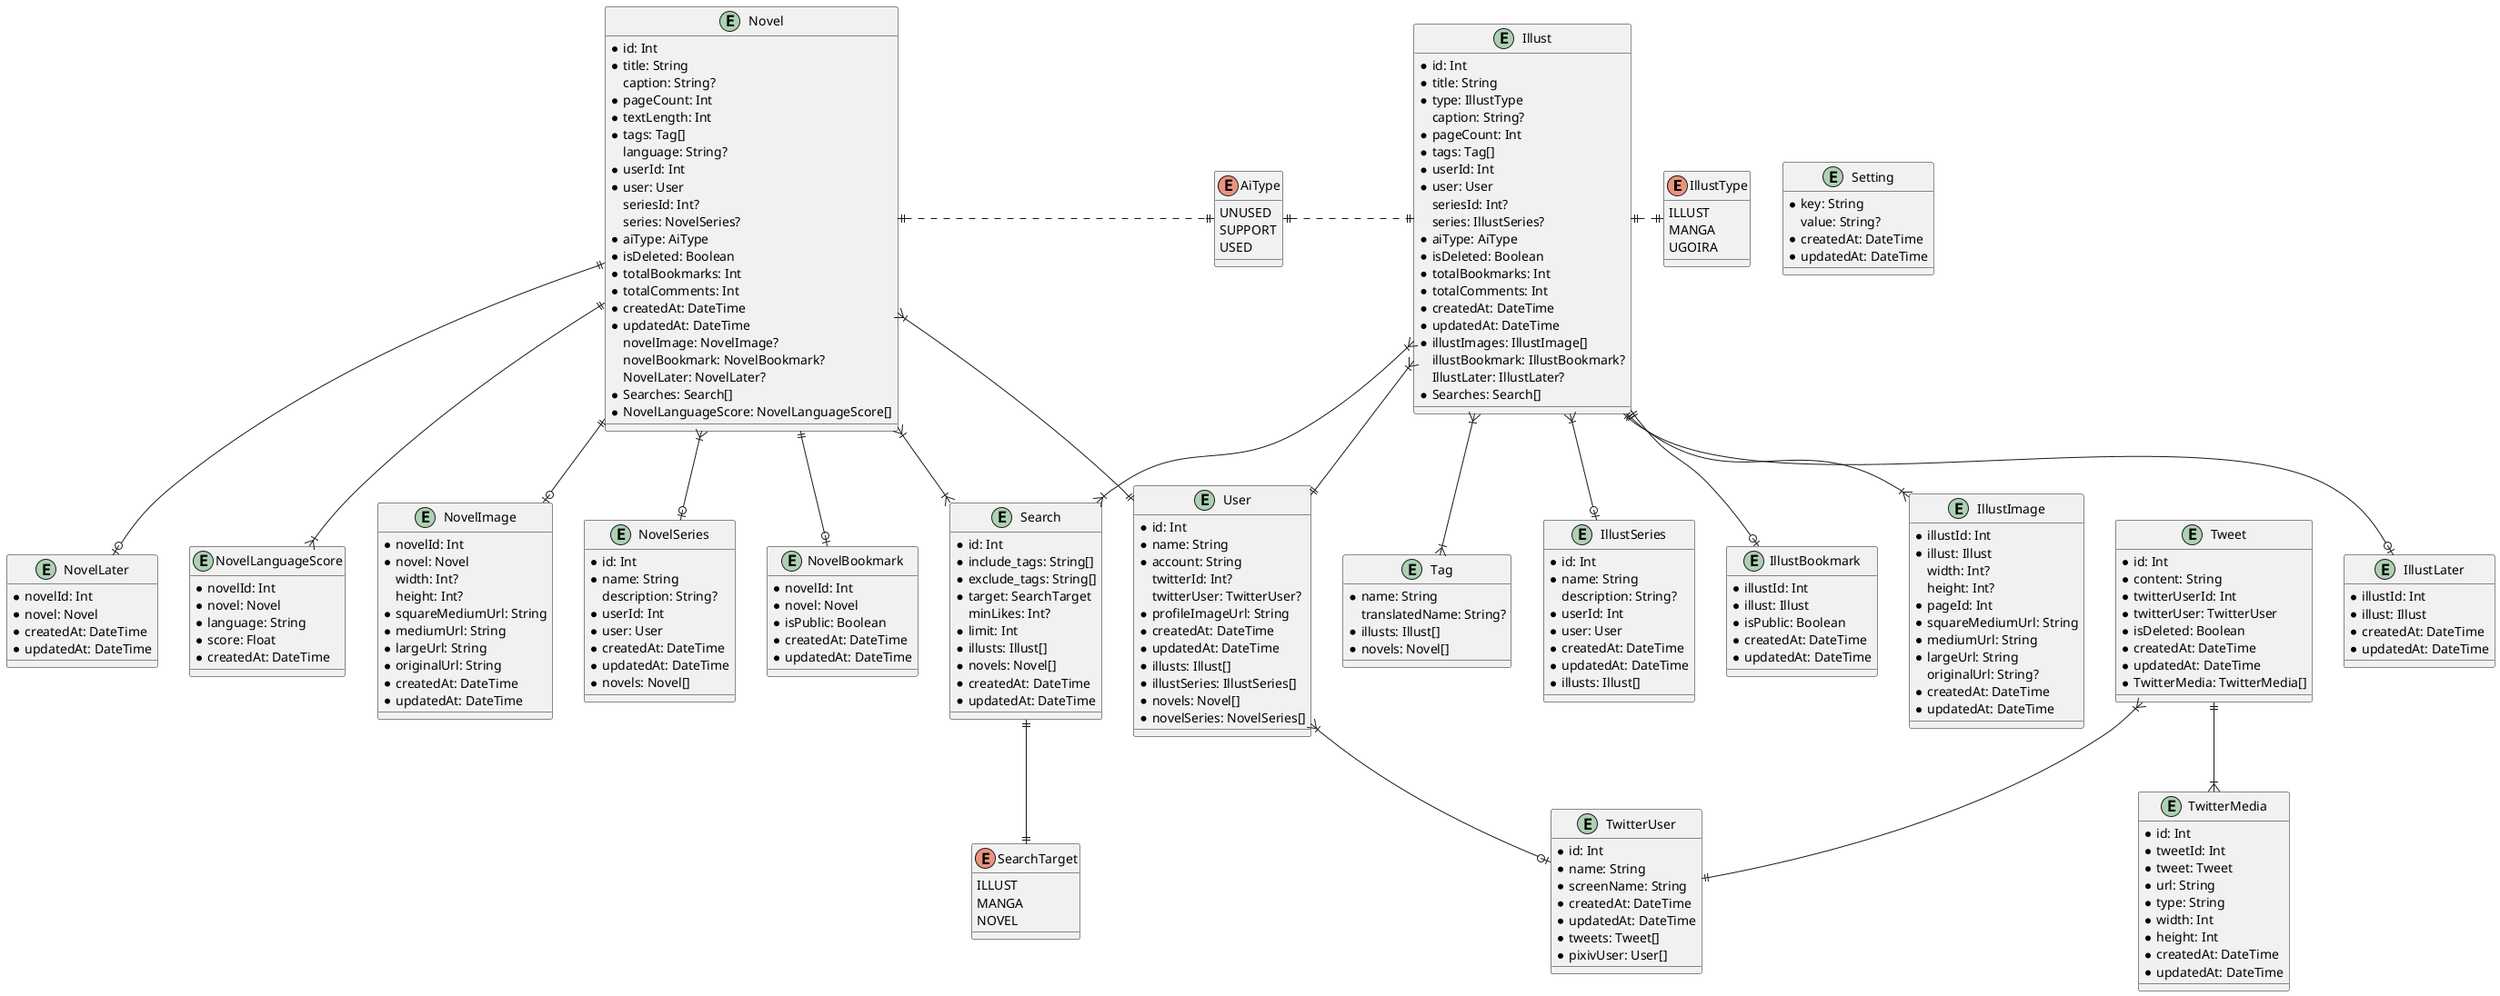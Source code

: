 @startuml schema

enum IllustType {
  ILLUST
  MANGA
  UGOIRA
}

enum AiType {
  UNUSED
  SUPPORT
  USED
}

enum SearchTarget {
  ILLUST
  MANGA
  NOVEL
}

entity Illust {
  * id: Int
  * title: String
  * type: IllustType
  caption: String?
  * pageCount: Int
  * tags: Tag[]
  * userId: Int
  * user: User
  seriesId: Int?
  series: IllustSeries?
  * aiType: AiType
  * isDeleted: Boolean
  * totalBookmarks: Int
  * totalComments: Int
  * createdAt: DateTime
  * updatedAt: DateTime
  * illustImages: IllustImage[]
  illustBookmark: IllustBookmark?
  IllustLater: IllustLater?
  * Searches: Search[]
}

entity IllustSeries {
  * id: Int
  * name: String
  description: String?
  * userId: Int
  * user: User
  * createdAt: DateTime
  * updatedAt: DateTime
  * illusts: Illust[]
}

entity IllustBookmark {
  * illustId: Int
  * illust: Illust
  * isPublic: Boolean
  * createdAt: DateTime
  * updatedAt: DateTime
}

entity IllustImage {
  * illustId: Int
  * illust: Illust
  width: Int?
  height: Int?
  * pageId: Int
  * squareMediumUrl: String
  * mediumUrl: String
  * largeUrl: String
  originalUrl: String?
  * createdAt: DateTime
  * updatedAt: DateTime
}

entity IllustLater {
  * illustId: Int
  * illust: Illust
  * createdAt: DateTime
  * updatedAt: DateTime
}

entity Novel {
  * id: Int
  * title: String
  caption: String?
  * pageCount: Int
  * textLength: Int
  * tags: Tag[]
  language: String?
  * userId: Int
  * user: User
  seriesId: Int?
  series: NovelSeries?
  * aiType: AiType
  * isDeleted: Boolean
  * totalBookmarks: Int
  * totalComments: Int
  * createdAt: DateTime
  * updatedAt: DateTime
  novelImage: NovelImage?
  novelBookmark: NovelBookmark?
  NovelLater: NovelLater?
  * Searches: Search[]
  * NovelLanguageScore: NovelLanguageScore[]
}

entity NovelImage {
  * novelId: Int
  * novel: Novel
  width: Int?
  height: Int?
  * squareMediumUrl: String
  * mediumUrl: String
  * largeUrl: String
  * originalUrl: String
  * createdAt: DateTime
  * updatedAt: DateTime
}

entity NovelSeries {
  * id: Int
  * name: String
  description: String?
  * userId: Int
  * user: User
  * createdAt: DateTime
  * updatedAt: DateTime
  * novels: Novel[]
}

entity NovelBookmark {
  * novelId: Int
  * novel: Novel
  * isPublic: Boolean
  * createdAt: DateTime
  * updatedAt: DateTime
}

entity NovelLater {
  * novelId: Int
  * novel: Novel
  * createdAt: DateTime
  * updatedAt: DateTime
}

entity NovelLanguageScore {
  * novelId: Int
  * novel: Novel
  * language: String
  * score: Float
  * createdAt: DateTime
}

entity Search {
  * id: Int
  * include_tags: String[]
  * exclude_tags: String[]
  * target: SearchTarget
  minLikes: Int?
  * limit: Int
  * illusts: Illust[]
  * novels: Novel[]
  * createdAt: DateTime
  * updatedAt: DateTime
}

entity Tag {
  * name: String
  translatedName: String?
  * illusts: Illust[]
  * novels: Novel[]
}

entity User {
  * id: Int
  * name: String
  * account: String
  twitterId: Int?
  twitterUser: TwitterUser?
  * profileImageUrl: String
  * createdAt: DateTime
  * updatedAt: DateTime
  * illusts: Illust[]
  * illustSeries: IllustSeries[]
  * novels: Novel[]
  * novelSeries: NovelSeries[]
}

entity Tweet {
  * id: Int
  * content: String
  * twitterUserId: Int
  * twitterUser: TwitterUser
  * isDeleted: Boolean
  * createdAt: DateTime
  * updatedAt: DateTime
  * TwitterMedia: TwitterMedia[]
}

entity TwitterUser {
  * id: Int
  * name: String
  * screenName: String
  * createdAt: DateTime
  * updatedAt: DateTime
  * tweets: Tweet[]
  * pixivUser: User[]
}

entity TwitterMedia {
  * id: Int
  * tweetId: Int
  * tweet: Tweet
  * url: String
  * type: String
  * width: Int
  * height: Int
  * createdAt: DateTime
  * updatedAt: DateTime
}

entity Setting {
  * key: String
  value: String?
  * createdAt: DateTime
  * updatedAt: DateTime
}

Illust ||.r.|| IllustType
Illust ||.l.|| AiType
Illust }|--o| IllustSeries
Illust ||--o| IllustBookmark
Illust ||--|{ IllustImage
Illust ||--o| IllustLater
Illust }|--|{ Search
Novel ||.r.|| AiType
Novel }|--|| User
Novel ||--o| NovelImage
Novel }|--o| NovelSeries
Novel ||--o| NovelBookmark
Novel ||--o| NovelLater
Novel ||--|{ NovelLanguageScore
Novel }|--|{ Search
Illust }|--|{ Tag
Illust }|--|| User
Tweet }|--|| TwitterUser
User }|--o| TwitterUser
Tweet ||--|{ TwitterMedia
Search ||--|| SearchTarget

@enduml
